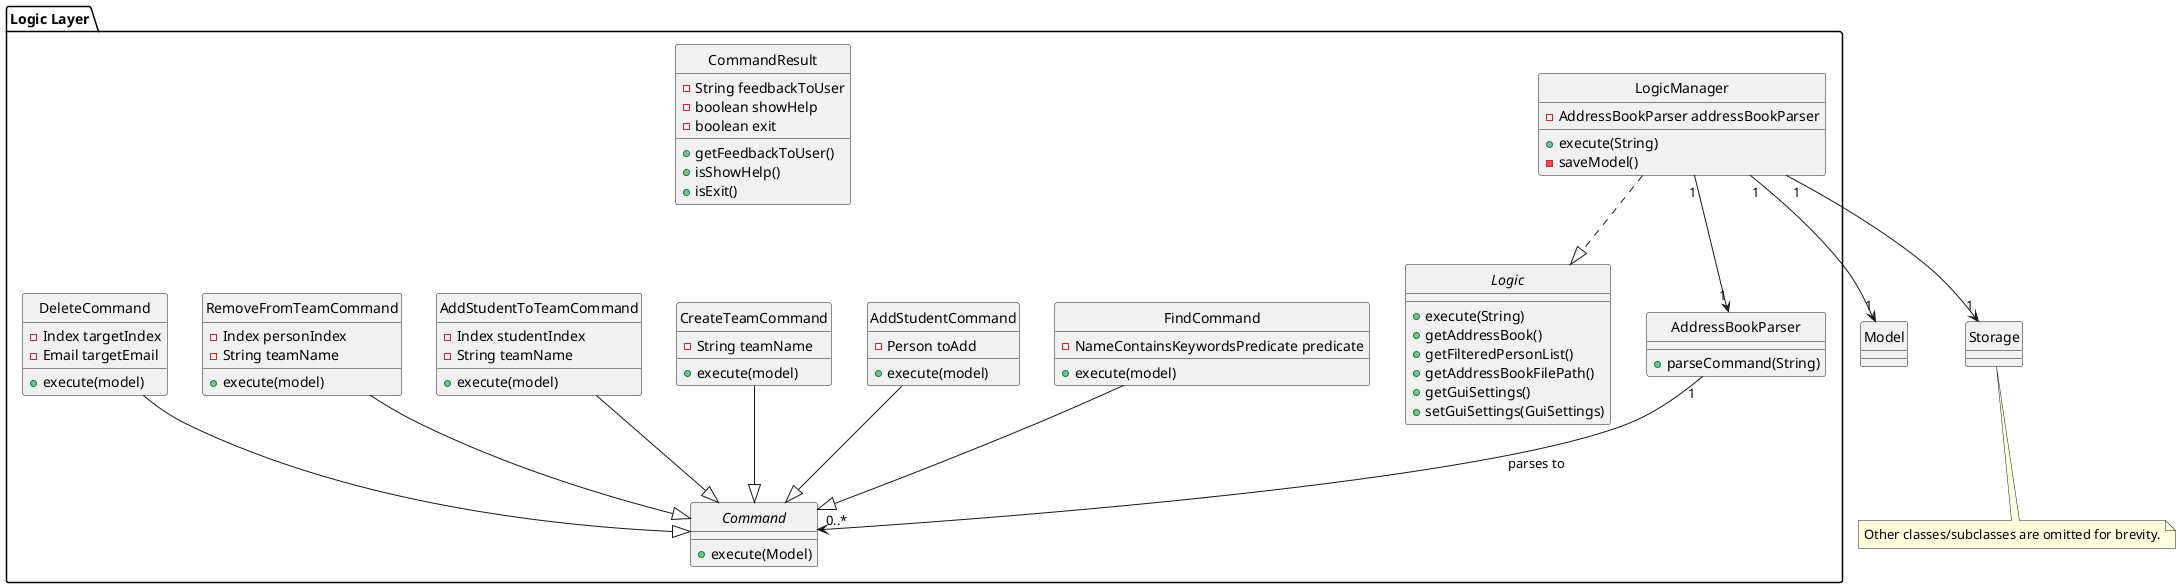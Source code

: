 @startuml
hide circle

package "Logic Layer" as Logic {
    interface Logic {
        +execute(String)
        +getAddressBook()
        +getFilteredPersonList()
        +getAddressBookFilePath()
        +getGuiSettings()
        +setGuiSettings(GuiSettings)
    }

    class LogicManager {
        -AddressBookParser addressBookParser
        +execute(String)
        -saveModel()
    }

    class AddressBookParser {
        +parseCommand(String)
    }

    abstract class Command {
        +execute(Model)
    }

    class FindCommand {
        -NameContainsKeywordsPredicate predicate
        +execute(model)
    }

    class AddStudentCommand {
        -Person toAdd
        +execute(model)
    }

    class CreateTeamCommand {
        -String teamName
        +execute(model)
    }

    class AddStudentToTeamCommand {
        -Index studentIndex
        -String teamName
        +execute(model)
    }

    class RemoveFromTeamCommand {
        -Index personIndex
        -String teamName
        +execute(model)
    }

    class DeleteCommand {
        -Index targetIndex
        -Email targetEmail
        +execute(model)
    }

    class CommandResult {
        -String feedbackToUser
        -boolean showHelp
        -boolean exit
        +getFeedbackToUser()
        +isShowHelp()
        +isExit()
    }
}

Logic.LogicManager ..|> Logic.Logic
LogicManager "1" --> "1" AddressBookParser
LogicManager "1" --> "1" Model
LogicManager "1" --> "1" Storage
AddressBookParser "1" --> "0..*" Command : parses to


note bottom
  Other classes/subclasses are omitted for brevity.
end note
FindCommand --|> Command
AddStudentCommand --|> Command
CreateTeamCommand --|> Command
AddStudentToTeamCommand --|> Command
RemoveFromTeamCommand --|> Command
DeleteCommand --|> Command

@enduml
